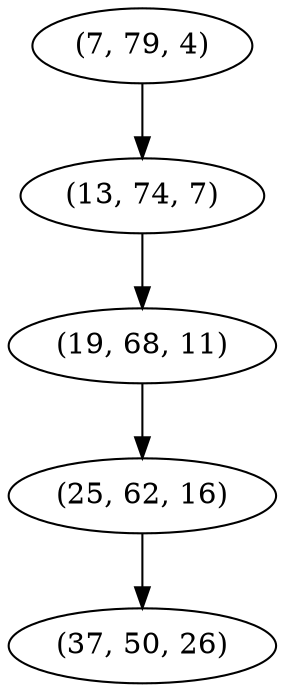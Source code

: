 digraph tree {
    "(7, 79, 4)";
    "(13, 74, 7)";
    "(19, 68, 11)";
    "(25, 62, 16)";
    "(37, 50, 26)";
    "(7, 79, 4)" -> "(13, 74, 7)";
    "(13, 74, 7)" -> "(19, 68, 11)";
    "(19, 68, 11)" -> "(25, 62, 16)";
    "(25, 62, 16)" -> "(37, 50, 26)";
}
